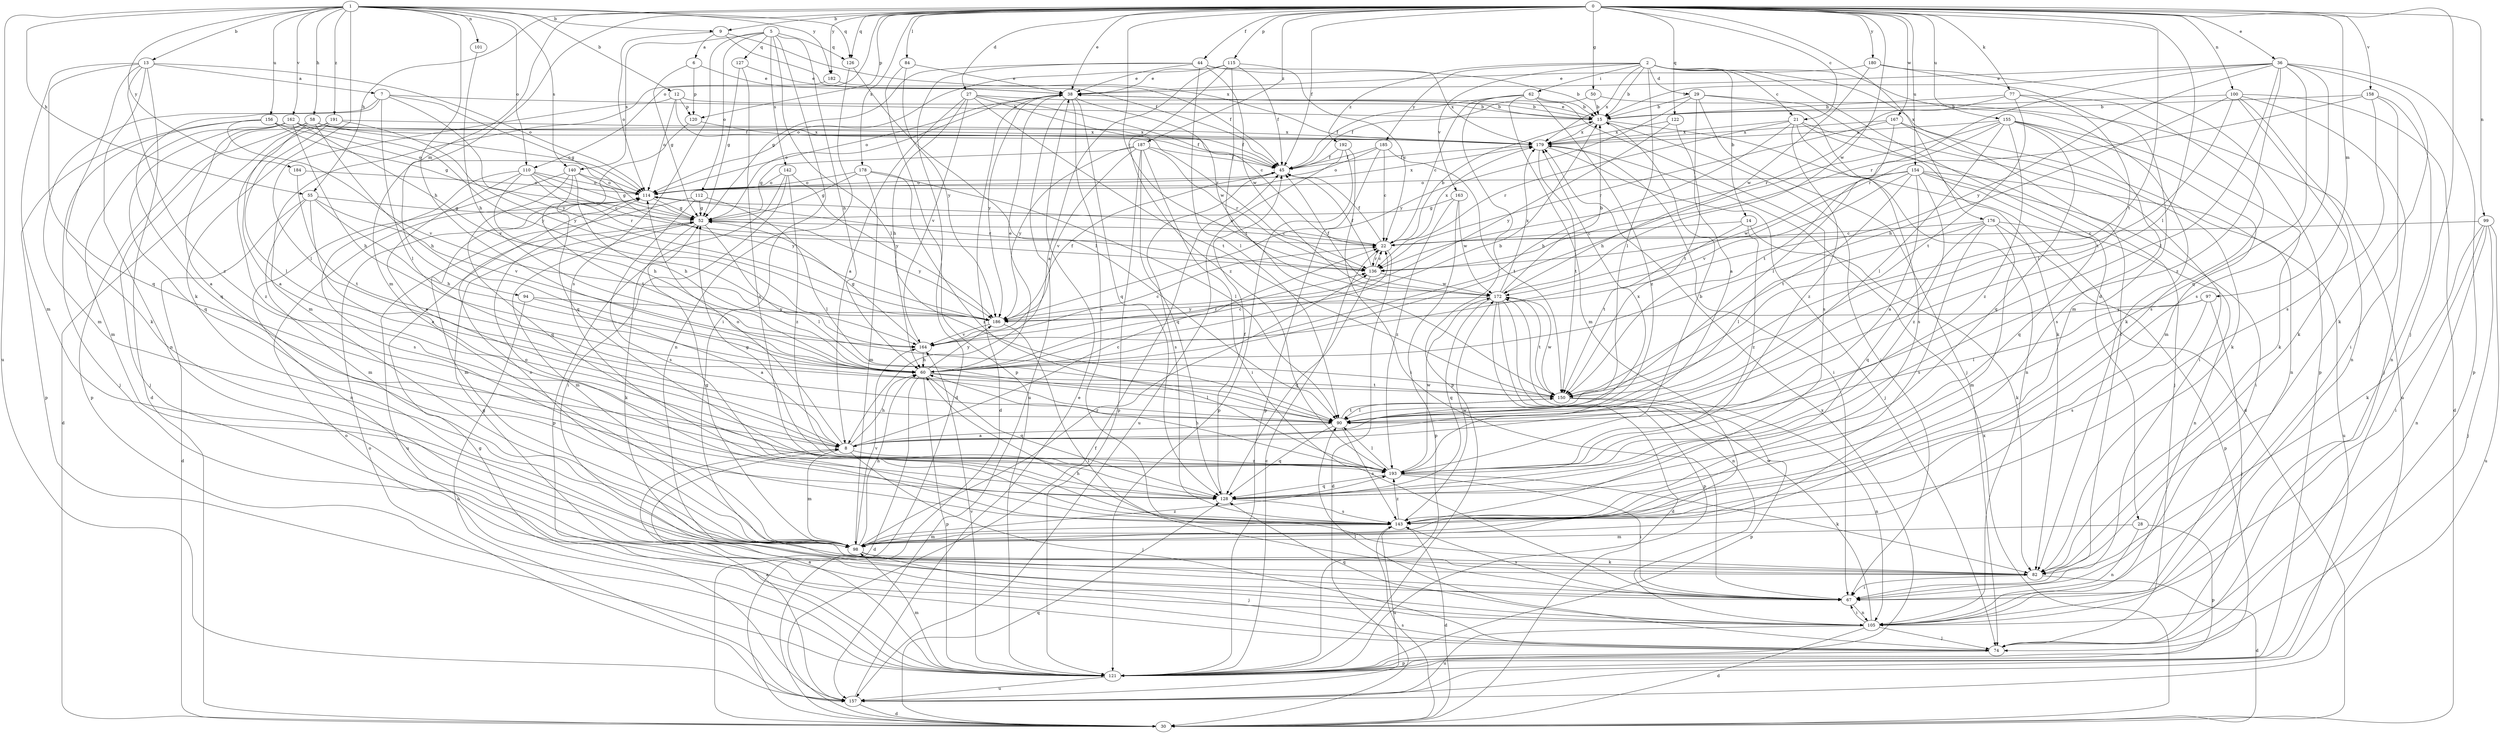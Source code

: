 strict digraph  {
0;
1;
2;
5;
6;
7;
8;
9;
12;
13;
14;
15;
21;
22;
27;
28;
29;
30;
36;
38;
44;
45;
50;
52;
55;
58;
60;
62;
67;
74;
77;
82;
84;
90;
94;
97;
98;
99;
100;
101;
105;
110;
112;
114;
115;
120;
121;
122;
126;
127;
128;
136;
140;
142;
143;
150;
154;
155;
156;
157;
158;
162;
163;
164;
167;
172;
176;
178;
179;
180;
182;
184;
185;
186;
187;
191;
192;
193;
0 -> 9  [label=b];
0 -> 21  [label=c];
0 -> 27  [label=d];
0 -> 36  [label=e];
0 -> 38  [label=e];
0 -> 44  [label=f];
0 -> 45  [label=f];
0 -> 50  [label=g];
0 -> 55  [label=h];
0 -> 74  [label=j];
0 -> 77  [label=k];
0 -> 84  [label=l];
0 -> 90  [label=l];
0 -> 94  [label=m];
0 -> 97  [label=m];
0 -> 98  [label=m];
0 -> 99  [label=n];
0 -> 100  [label=n];
0 -> 110  [label=o];
0 -> 115  [label=p];
0 -> 120  [label=p];
0 -> 122  [label=q];
0 -> 126  [label=q];
0 -> 136  [label=r];
0 -> 150  [label=t];
0 -> 154  [label=u];
0 -> 155  [label=u];
0 -> 158  [label=v];
0 -> 167  [label=w];
0 -> 172  [label=w];
0 -> 176  [label=x];
0 -> 178  [label=x];
0 -> 180  [label=y];
0 -> 182  [label=y];
0 -> 187  [label=z];
1 -> 9  [label=b];
1 -> 12  [label=b];
1 -> 13  [label=b];
1 -> 55  [label=h];
1 -> 58  [label=h];
1 -> 60  [label=h];
1 -> 82  [label=k];
1 -> 101  [label=n];
1 -> 110  [label=o];
1 -> 126  [label=q];
1 -> 140  [label=s];
1 -> 156  [label=u];
1 -> 157  [label=u];
1 -> 162  [label=v];
1 -> 182  [label=y];
1 -> 184  [label=y];
1 -> 191  [label=z];
2 -> 14  [label=b];
2 -> 15  [label=b];
2 -> 21  [label=c];
2 -> 28  [label=d];
2 -> 29  [label=d];
2 -> 62  [label=i];
2 -> 67  [label=i];
2 -> 82  [label=k];
2 -> 90  [label=l];
2 -> 163  [label=v];
2 -> 179  [label=x];
2 -> 185  [label=y];
2 -> 192  [label=z];
5 -> 60  [label=h];
5 -> 67  [label=i];
5 -> 90  [label=l];
5 -> 112  [label=o];
5 -> 126  [label=q];
5 -> 127  [label=q];
5 -> 140  [label=s];
5 -> 142  [label=s];
5 -> 143  [label=s];
6 -> 38  [label=e];
6 -> 52  [label=g];
6 -> 120  [label=p];
7 -> 15  [label=b];
7 -> 52  [label=g];
7 -> 90  [label=l];
7 -> 98  [label=m];
7 -> 128  [label=q];
7 -> 186  [label=y];
8 -> 22  [label=c];
8 -> 60  [label=h];
8 -> 74  [label=j];
8 -> 98  [label=m];
8 -> 114  [label=o];
8 -> 179  [label=x];
8 -> 193  [label=z];
9 -> 6  [label=a];
9 -> 45  [label=f];
9 -> 114  [label=o];
9 -> 179  [label=x];
12 -> 15  [label=b];
12 -> 45  [label=f];
12 -> 90  [label=l];
12 -> 114  [label=o];
12 -> 120  [label=p];
13 -> 7  [label=a];
13 -> 30  [label=d];
13 -> 82  [label=k];
13 -> 98  [label=m];
13 -> 105  [label=n];
13 -> 114  [label=o];
13 -> 128  [label=q];
13 -> 193  [label=z];
14 -> 22  [label=c];
14 -> 82  [label=k];
14 -> 150  [label=t];
14 -> 193  [label=z];
15 -> 38  [label=e];
15 -> 67  [label=i];
15 -> 105  [label=n];
15 -> 179  [label=x];
21 -> 60  [label=h];
21 -> 67  [label=i];
21 -> 74  [label=j];
21 -> 136  [label=r];
21 -> 143  [label=s];
21 -> 179  [label=x];
21 -> 193  [label=z];
22 -> 15  [label=b];
22 -> 30  [label=d];
22 -> 45  [label=f];
22 -> 114  [label=o];
22 -> 136  [label=r];
22 -> 179  [label=x];
27 -> 8  [label=a];
27 -> 15  [label=b];
27 -> 22  [label=c];
27 -> 60  [label=h];
27 -> 136  [label=r];
27 -> 150  [label=t];
27 -> 164  [label=v];
28 -> 98  [label=m];
28 -> 105  [label=n];
28 -> 121  [label=p];
29 -> 8  [label=a];
29 -> 15  [label=b];
29 -> 30  [label=d];
29 -> 74  [label=j];
29 -> 82  [label=k];
29 -> 186  [label=y];
30 -> 45  [label=f];
30 -> 128  [label=q];
30 -> 143  [label=s];
30 -> 179  [label=x];
36 -> 15  [label=b];
36 -> 38  [label=e];
36 -> 82  [label=k];
36 -> 90  [label=l];
36 -> 121  [label=p];
36 -> 128  [label=q];
36 -> 136  [label=r];
36 -> 143  [label=s];
36 -> 186  [label=y];
36 -> 193  [label=z];
38 -> 15  [label=b];
38 -> 30  [label=d];
38 -> 114  [label=o];
38 -> 128  [label=q];
38 -> 143  [label=s];
38 -> 157  [label=u];
38 -> 172  [label=w];
38 -> 186  [label=y];
44 -> 15  [label=b];
44 -> 30  [label=d];
44 -> 38  [label=e];
44 -> 52  [label=g];
44 -> 90  [label=l];
44 -> 172  [label=w];
44 -> 179  [label=x];
45 -> 114  [label=o];
45 -> 143  [label=s];
50 -> 15  [label=b];
50 -> 45  [label=f];
50 -> 157  [label=u];
52 -> 22  [label=c];
52 -> 38  [label=e];
52 -> 82  [label=k];
52 -> 90  [label=l];
52 -> 98  [label=m];
52 -> 186  [label=y];
55 -> 8  [label=a];
55 -> 30  [label=d];
55 -> 52  [label=g];
55 -> 60  [label=h];
55 -> 98  [label=m];
55 -> 164  [label=v];
58 -> 8  [label=a];
58 -> 45  [label=f];
58 -> 60  [label=h];
58 -> 74  [label=j];
58 -> 114  [label=o];
58 -> 121  [label=p];
58 -> 179  [label=x];
60 -> 15  [label=b];
60 -> 22  [label=c];
60 -> 30  [label=d];
60 -> 38  [label=e];
60 -> 90  [label=l];
60 -> 121  [label=p];
60 -> 128  [label=q];
60 -> 150  [label=t];
60 -> 186  [label=y];
62 -> 15  [label=b];
62 -> 22  [label=c];
62 -> 45  [label=f];
62 -> 98  [label=m];
62 -> 121  [label=p];
62 -> 143  [label=s];
62 -> 193  [label=z];
67 -> 52  [label=g];
67 -> 105  [label=n];
67 -> 143  [label=s];
74 -> 90  [label=l];
74 -> 121  [label=p];
77 -> 15  [label=b];
77 -> 90  [label=l];
77 -> 136  [label=r];
77 -> 143  [label=s];
77 -> 150  [label=t];
82 -> 30  [label=d];
82 -> 60  [label=h];
82 -> 67  [label=i];
84 -> 38  [label=e];
84 -> 121  [label=p];
84 -> 186  [label=y];
90 -> 8  [label=a];
90 -> 128  [label=q];
90 -> 143  [label=s];
90 -> 150  [label=t];
94 -> 8  [label=a];
94 -> 157  [label=u];
94 -> 186  [label=y];
97 -> 74  [label=j];
97 -> 90  [label=l];
97 -> 143  [label=s];
97 -> 186  [label=y];
98 -> 52  [label=g];
98 -> 60  [label=h];
98 -> 74  [label=j];
98 -> 82  [label=k];
98 -> 114  [label=o];
98 -> 136  [label=r];
98 -> 164  [label=v];
98 -> 193  [label=z];
99 -> 22  [label=c];
99 -> 67  [label=i];
99 -> 74  [label=j];
99 -> 82  [label=k];
99 -> 105  [label=n];
99 -> 157  [label=u];
100 -> 15  [label=b];
100 -> 30  [label=d];
100 -> 60  [label=h];
100 -> 74  [label=j];
100 -> 82  [label=k];
100 -> 105  [label=n];
100 -> 150  [label=t];
101 -> 60  [label=h];
105 -> 30  [label=d];
105 -> 67  [label=i];
105 -> 74  [label=j];
105 -> 128  [label=q];
105 -> 157  [label=u];
105 -> 172  [label=w];
110 -> 8  [label=a];
110 -> 22  [label=c];
110 -> 52  [label=g];
110 -> 60  [label=h];
110 -> 114  [label=o];
110 -> 136  [label=r];
110 -> 143  [label=s];
112 -> 52  [label=g];
112 -> 90  [label=l];
112 -> 143  [label=s];
112 -> 157  [label=u];
114 -> 52  [label=g];
114 -> 98  [label=m];
114 -> 136  [label=r];
114 -> 179  [label=x];
115 -> 8  [label=a];
115 -> 22  [label=c];
115 -> 38  [label=e];
115 -> 45  [label=f];
115 -> 114  [label=o];
115 -> 150  [label=t];
115 -> 193  [label=z];
120 -> 45  [label=f];
120 -> 128  [label=q];
121 -> 8  [label=a];
121 -> 22  [label=c];
121 -> 52  [label=g];
121 -> 98  [label=m];
121 -> 114  [label=o];
121 -> 157  [label=u];
121 -> 164  [label=v];
121 -> 179  [label=x];
122 -> 150  [label=t];
122 -> 179  [label=x];
122 -> 186  [label=y];
126 -> 90  [label=l];
126 -> 105  [label=n];
127 -> 38  [label=e];
127 -> 52  [label=g];
127 -> 143  [label=s];
128 -> 45  [label=f];
128 -> 143  [label=s];
136 -> 22  [label=c];
136 -> 45  [label=f];
136 -> 128  [label=q];
136 -> 172  [label=w];
140 -> 60  [label=h];
140 -> 105  [label=n];
140 -> 114  [label=o];
140 -> 128  [label=q];
140 -> 150  [label=t];
140 -> 186  [label=y];
142 -> 67  [label=i];
142 -> 114  [label=o];
142 -> 121  [label=p];
142 -> 186  [label=y];
142 -> 193  [label=z];
143 -> 30  [label=d];
143 -> 98  [label=m];
143 -> 114  [label=o];
143 -> 157  [label=u];
143 -> 172  [label=w];
143 -> 193  [label=z];
150 -> 90  [label=l];
150 -> 105  [label=n];
150 -> 121  [label=p];
150 -> 172  [label=w];
154 -> 8  [label=a];
154 -> 67  [label=i];
154 -> 114  [label=o];
154 -> 128  [label=q];
154 -> 150  [label=t];
154 -> 157  [label=u];
154 -> 164  [label=v];
154 -> 172  [label=w];
154 -> 193  [label=z];
155 -> 60  [label=h];
155 -> 82  [label=k];
155 -> 90  [label=l];
155 -> 98  [label=m];
155 -> 128  [label=q];
155 -> 143  [label=s];
155 -> 150  [label=t];
155 -> 179  [label=x];
155 -> 193  [label=z];
156 -> 52  [label=g];
156 -> 74  [label=j];
156 -> 114  [label=o];
156 -> 121  [label=p];
156 -> 164  [label=v];
156 -> 179  [label=x];
157 -> 8  [label=a];
157 -> 30  [label=d];
157 -> 38  [label=e];
157 -> 114  [label=o];
158 -> 15  [label=b];
158 -> 67  [label=i];
158 -> 105  [label=n];
158 -> 136  [label=r];
158 -> 143  [label=s];
162 -> 8  [label=a];
162 -> 60  [label=h];
162 -> 98  [label=m];
162 -> 128  [label=q];
162 -> 164  [label=v];
162 -> 179  [label=x];
162 -> 186  [label=y];
163 -> 52  [label=g];
163 -> 121  [label=p];
163 -> 172  [label=w];
163 -> 193  [label=z];
164 -> 22  [label=c];
164 -> 52  [label=g];
164 -> 60  [label=h];
164 -> 136  [label=r];
167 -> 82  [label=k];
167 -> 90  [label=l];
167 -> 105  [label=n];
167 -> 136  [label=r];
167 -> 179  [label=x];
172 -> 15  [label=b];
172 -> 30  [label=d];
172 -> 45  [label=f];
172 -> 105  [label=n];
172 -> 121  [label=p];
172 -> 128  [label=q];
172 -> 150  [label=t];
172 -> 179  [label=x];
172 -> 186  [label=y];
176 -> 22  [label=c];
176 -> 90  [label=l];
176 -> 98  [label=m];
176 -> 105  [label=n];
176 -> 121  [label=p];
176 -> 128  [label=q];
176 -> 143  [label=s];
178 -> 52  [label=g];
178 -> 90  [label=l];
178 -> 98  [label=m];
178 -> 114  [label=o];
178 -> 193  [label=z];
179 -> 45  [label=f];
179 -> 67  [label=i];
179 -> 74  [label=j];
179 -> 150  [label=t];
180 -> 38  [label=e];
180 -> 98  [label=m];
180 -> 121  [label=p];
180 -> 172  [label=w];
182 -> 45  [label=f];
182 -> 98  [label=m];
184 -> 114  [label=o];
184 -> 150  [label=t];
185 -> 22  [label=c];
185 -> 45  [label=f];
185 -> 114  [label=o];
185 -> 121  [label=p];
185 -> 150  [label=t];
186 -> 45  [label=f];
186 -> 67  [label=i];
186 -> 164  [label=v];
187 -> 45  [label=f];
187 -> 52  [label=g];
187 -> 67  [label=i];
187 -> 121  [label=p];
187 -> 128  [label=q];
187 -> 136  [label=r];
187 -> 164  [label=v];
187 -> 186  [label=y];
191 -> 30  [label=d];
191 -> 90  [label=l];
191 -> 179  [label=x];
191 -> 186  [label=y];
191 -> 193  [label=z];
192 -> 45  [label=f];
192 -> 67  [label=i];
192 -> 121  [label=p];
192 -> 157  [label=u];
193 -> 15  [label=b];
193 -> 52  [label=g];
193 -> 60  [label=h];
193 -> 67  [label=i];
193 -> 82  [label=k];
193 -> 90  [label=l];
193 -> 128  [label=q];
193 -> 172  [label=w];
}

